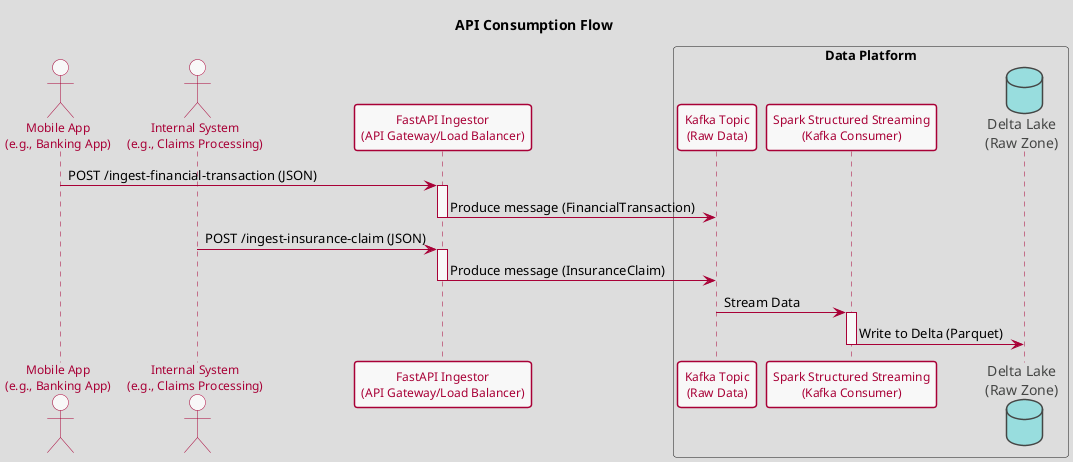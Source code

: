 @startuml
!theme toy
skinparam sequence {
    ArrowColor #A80036
    ActorBorderColor #A80036
    LifeLineBorderColor #A80036
    LifeLineBackgroundColor #F8F8F8
    ParticipantBorderColor #A80036
    ParticipantBackgroundColor #F8F8F8
    ParticipantFontName Arial
    ParticipantFontSize 12
    ParticipantFontColor #A80036
    ActorBackgroundColor #F8F8F8
    ActorFontName Arial
    ActorFontSize 12
    ActorFontColor #A80036
}

title API Consumption Flow

actor "Mobile App\n(e.g., Banking App)" as MobileApp
actor "Internal System\n(e.g., Claims Processing)" as InternalSystem

participant "FastAPI Ingestor\n(API Gateway/Load Balancer)" as FastAPI

box "Data Platform"
    participant "Kafka Topic\n(Raw Data)" as KafkaTopic
    participant "Spark Structured Streaming\n(Kafka Consumer)" as SparkConsumer
    database "Delta Lake\n(Raw Zone)" as DeltaLakeRaw
end box

MobileApp -> FastAPI : POST /ingest-financial-transaction (JSON)
activate FastAPI
FastAPI -> KafkaTopic : Produce message (FinancialTransaction)
deactivate FastAPI

InternalSystem -> FastAPI : POST /ingest-insurance-claim (JSON)
activate FastAPI
FastAPI -> KafkaTopic : Produce message (InsuranceClaim)
deactivate FastAPI

KafkaTopic -> SparkConsumer : Stream Data
activate SparkConsumer
SparkConsumer -> DeltaLakeRaw : Write to Delta (Parquet)
deactivate SparkConsumer
@enduml